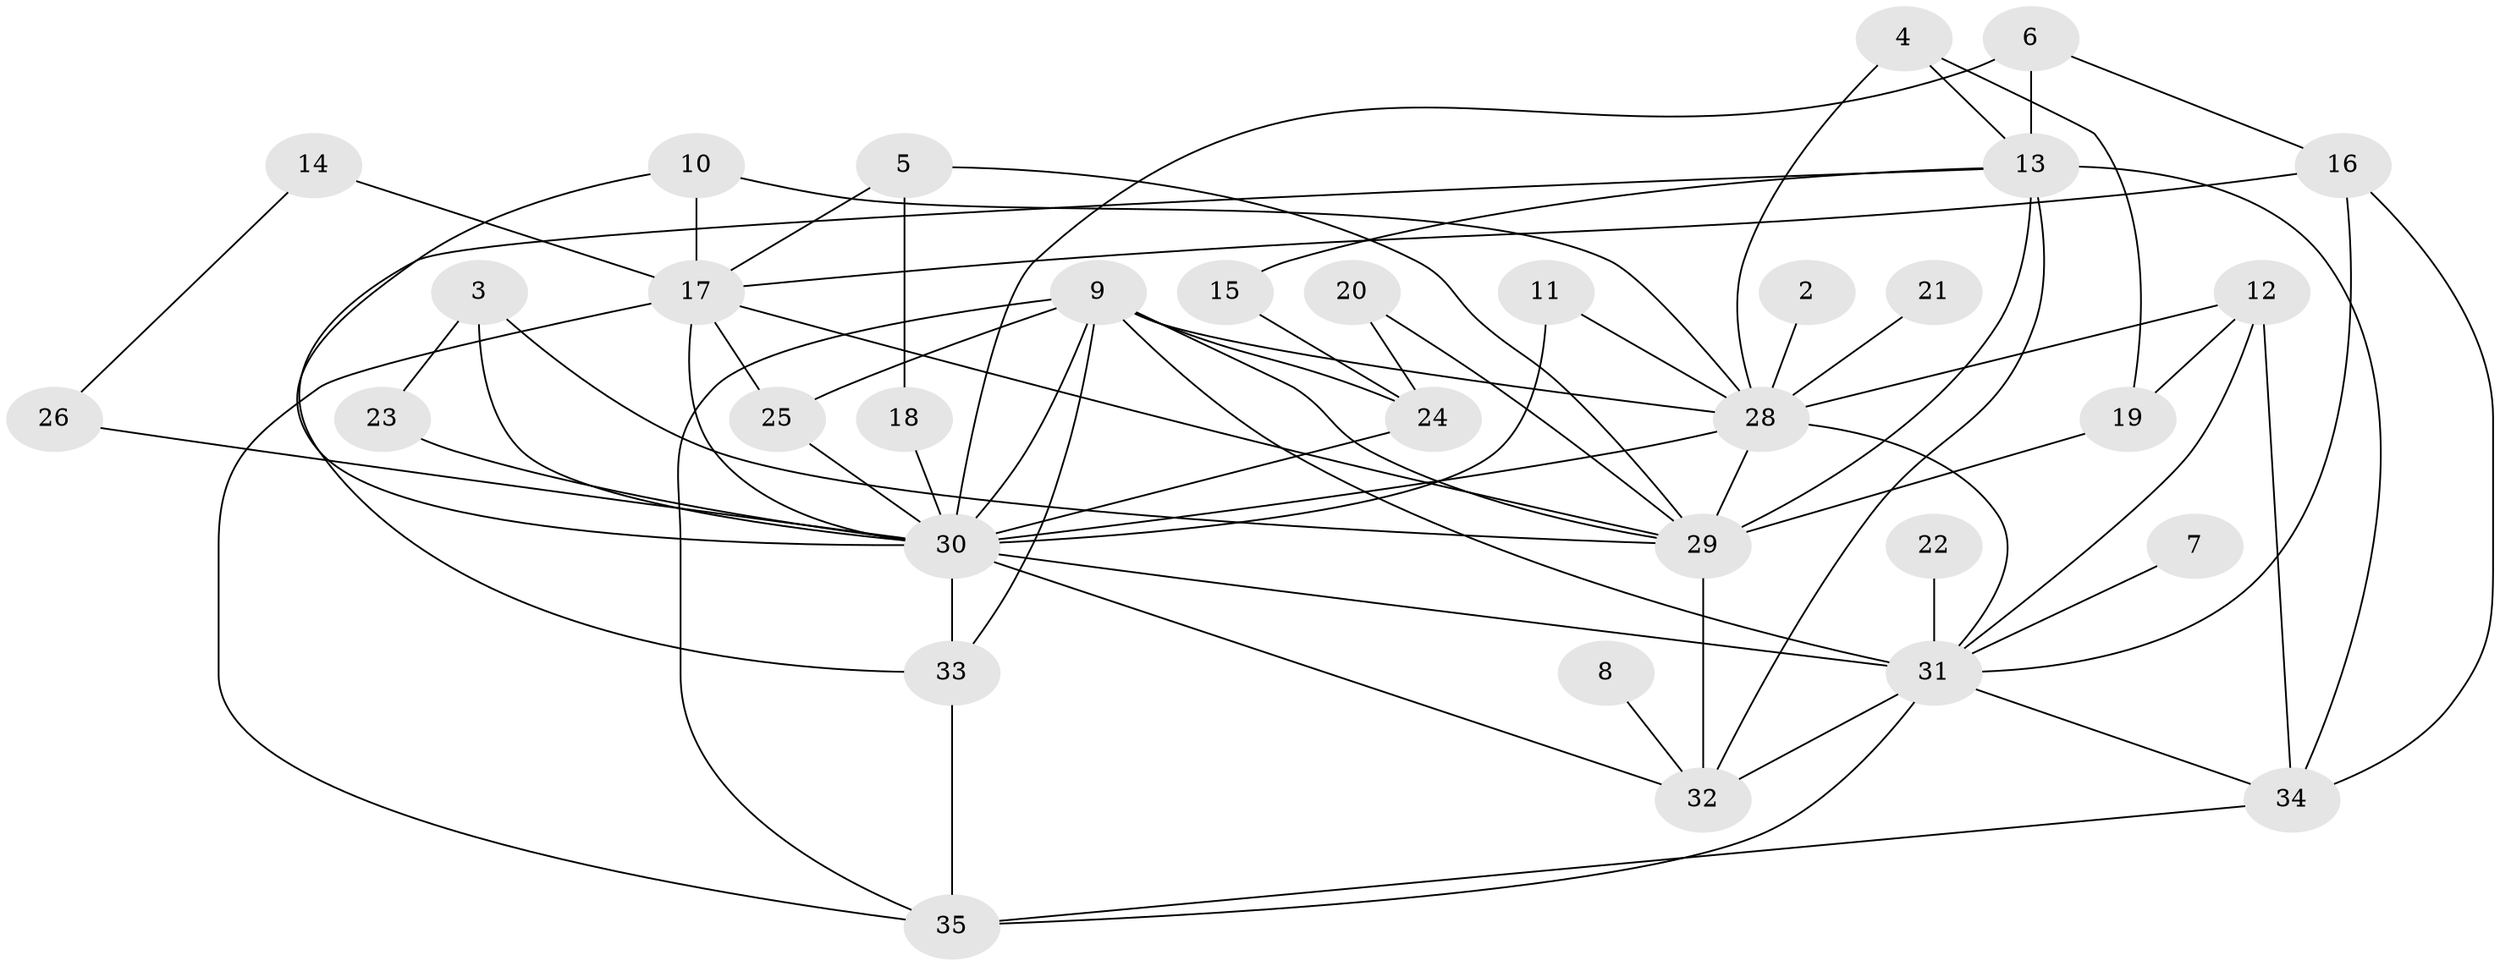 // original degree distribution, {0: 0.028169014084507043, 3: 0.2676056338028169, 4: 0.15492957746478872, 1: 0.18309859154929578, 6: 0.04225352112676056, 7: 0.04225352112676056, 5: 0.07042253521126761, 2: 0.16901408450704225, 8: 0.028169014084507043, 10: 0.014084507042253521}
// Generated by graph-tools (version 1.1) at 2025/25/03/09/25 03:25:13]
// undirected, 33 vertices, 69 edges
graph export_dot {
graph [start="1"]
  node [color=gray90,style=filled];
  2;
  3;
  4;
  5;
  6;
  7;
  8;
  9;
  10;
  11;
  12;
  13;
  14;
  15;
  16;
  17;
  18;
  19;
  20;
  21;
  22;
  23;
  24;
  25;
  26;
  28;
  29;
  30;
  31;
  32;
  33;
  34;
  35;
  2 -- 28 [weight=1.0];
  3 -- 23 [weight=1.0];
  3 -- 29 [weight=1.0];
  3 -- 30 [weight=1.0];
  4 -- 13 [weight=1.0];
  4 -- 19 [weight=1.0];
  4 -- 28 [weight=1.0];
  5 -- 17 [weight=1.0];
  5 -- 18 [weight=1.0];
  5 -- 29 [weight=1.0];
  6 -- 13 [weight=1.0];
  6 -- 16 [weight=1.0];
  6 -- 30 [weight=2.0];
  7 -- 31 [weight=1.0];
  8 -- 32 [weight=1.0];
  9 -- 24 [weight=1.0];
  9 -- 25 [weight=1.0];
  9 -- 28 [weight=2.0];
  9 -- 29 [weight=1.0];
  9 -- 30 [weight=1.0];
  9 -- 31 [weight=2.0];
  9 -- 33 [weight=1.0];
  9 -- 35 [weight=1.0];
  10 -- 17 [weight=1.0];
  10 -- 28 [weight=1.0];
  10 -- 30 [weight=1.0];
  11 -- 28 [weight=1.0];
  11 -- 30 [weight=1.0];
  12 -- 19 [weight=1.0];
  12 -- 28 [weight=1.0];
  12 -- 31 [weight=1.0];
  12 -- 34 [weight=1.0];
  13 -- 15 [weight=1.0];
  13 -- 29 [weight=2.0];
  13 -- 32 [weight=1.0];
  13 -- 33 [weight=1.0];
  13 -- 34 [weight=1.0];
  14 -- 17 [weight=1.0];
  14 -- 26 [weight=1.0];
  15 -- 24 [weight=1.0];
  16 -- 17 [weight=1.0];
  16 -- 31 [weight=1.0];
  16 -- 34 [weight=1.0];
  17 -- 25 [weight=1.0];
  17 -- 29 [weight=1.0];
  17 -- 30 [weight=2.0];
  17 -- 35 [weight=1.0];
  18 -- 30 [weight=1.0];
  19 -- 29 [weight=2.0];
  20 -- 24 [weight=1.0];
  20 -- 29 [weight=1.0];
  21 -- 28 [weight=1.0];
  22 -- 31 [weight=1.0];
  23 -- 30 [weight=1.0];
  24 -- 30 [weight=1.0];
  25 -- 30 [weight=1.0];
  26 -- 30 [weight=2.0];
  28 -- 29 [weight=1.0];
  28 -- 30 [weight=1.0];
  28 -- 31 [weight=1.0];
  29 -- 32 [weight=2.0];
  30 -- 31 [weight=1.0];
  30 -- 32 [weight=2.0];
  30 -- 33 [weight=1.0];
  31 -- 32 [weight=1.0];
  31 -- 34 [weight=1.0];
  31 -- 35 [weight=1.0];
  33 -- 35 [weight=1.0];
  34 -- 35 [weight=1.0];
}
